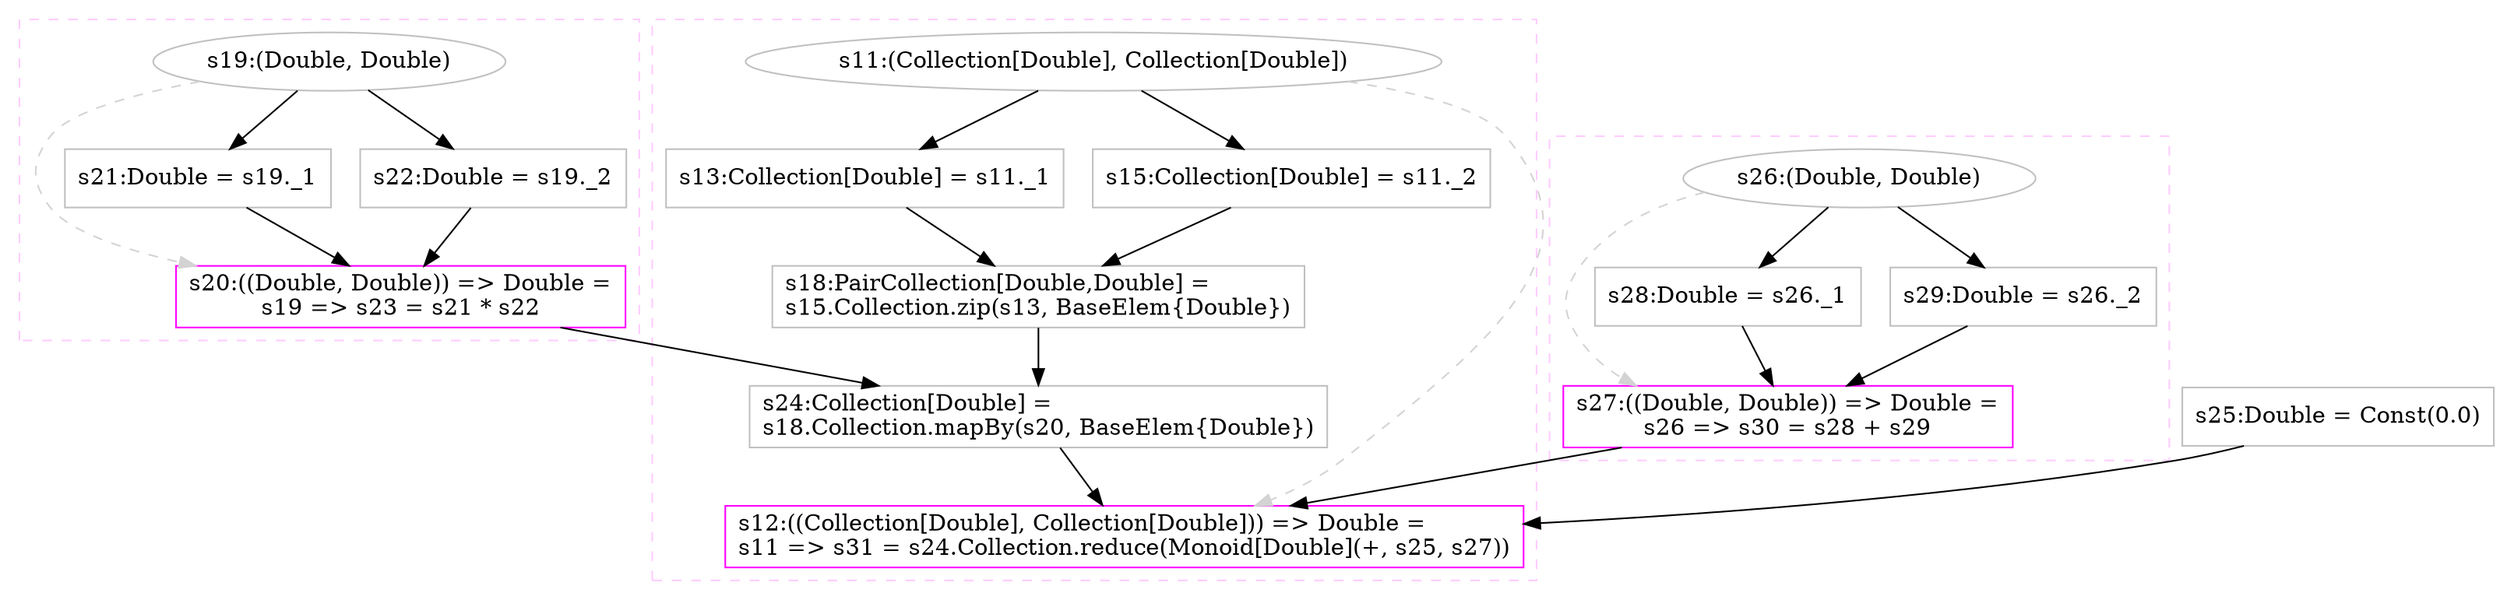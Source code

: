 digraph "vvm_1_enable_invoke_all.dot" {
concentrate=true

subgraph cluster_s20 {
style=dashed; color="#FFCCFF"
"s19" [
label="s19:(Double, Double)"
color=gray
]
"s20" [
label="s20:((Double, Double)) => Double =\ls19 => s23 = s21 * s22"
shape=box,color=magenta,tooltip="s20:((Double, Double)) => Double"
]
{rank=source; s19}
"s21" [
label="s21:Double = s19._1"
shape=box,color=gray,tooltip="s21:Double"
]
"s22" [
label="s22:Double = s19._2"
shape=box,color=gray,tooltip="s22:Double"
]
{rank=sink; s20}
}
subgraph cluster_s27 {
style=dashed; color="#FFCCFF"
"s26" [
label="s26:(Double, Double)"
color=gray
]
"s27" [
label="s27:((Double, Double)) => Double =\ls26 => s30 = s28 + s29"
shape=box,color=magenta,tooltip="s27:((Double, Double)) => Double"
]
{rank=source; s26}
"s28" [
label="s28:Double = s26._1"
shape=box,color=gray,tooltip="s28:Double"
]
"s29" [
label="s29:Double = s26._2"
shape=box,color=gray,tooltip="s29:Double"
]
{rank=sink; s27}
}
"s25" [
label="s25:Double = Const(0.0)"
shape=box,color=gray,tooltip="s25:Double"
]
subgraph cluster_s12 {
style=dashed; color="#FFCCFF"
"s11" [
label="s11:(Collection[Double], Collection[Double])"
color=gray
]
"s12" [
label="s12:((Collection[Double], Collection[Double])) => Double =\ls11 => s31 = s24.Collection.reduce(Monoid[Double](+, s25, s27))"
shape=box,color=magenta,tooltip="s12:((Collection[Double], Collection[Double])) => Double"
]
{rank=source; s11}
"s15" [
label="s15:Collection[Double] = s11._2"
shape=box,color=gray,tooltip="s15:Collection[Double]"
]
"s13" [
label="s13:Collection[Double] = s11._1"
shape=box,color=gray,tooltip="s13:Collection[Double]"
]
"s18" [
label="s18:PairCollection[Double,Double] =\ls15.Collection.zip(s13, BaseElem{Double})"
shape=box,color=gray,tooltip="s18:PairCollection[Double,Double]"
]
"s24" [
label="s24:Collection[Double] =\ls18.Collection.mapBy(s20, BaseElem{Double})"
shape=box,color=gray,tooltip="s24:Collection[Double]"
]
{rank=sink; s12}
}
"s18" -> "s24" [style=solid]
"s20" -> "s24" [style=solid]
"s19" -> "s20" [style=dashed, color=lightgray, weight=0]
"s21" -> "s20" [style=solid]
"s22" -> "s20" [style=solid]
"s26" -> "s27" [style=dashed, color=lightgray, weight=0]
"s28" -> "s27" [style=solid]
"s29" -> "s27" [style=solid]
"s11" -> "s13" [style=solid]
"s11" -> "s12" [style=dashed, color=lightgray, weight=0]
"s24" -> "s12" [style=solid]
"s25" -> "s12" [style=solid]
"s27" -> "s12" [style=solid]
"s11" -> "s15" [style=solid]
"s19" -> "s21" [style=solid]
"s26" -> "s28" [style=solid]
"s15" -> "s18" [style=solid]
"s13" -> "s18" [style=solid]
"s26" -> "s29" [style=solid]
"s19" -> "s22" [style=solid]
}
